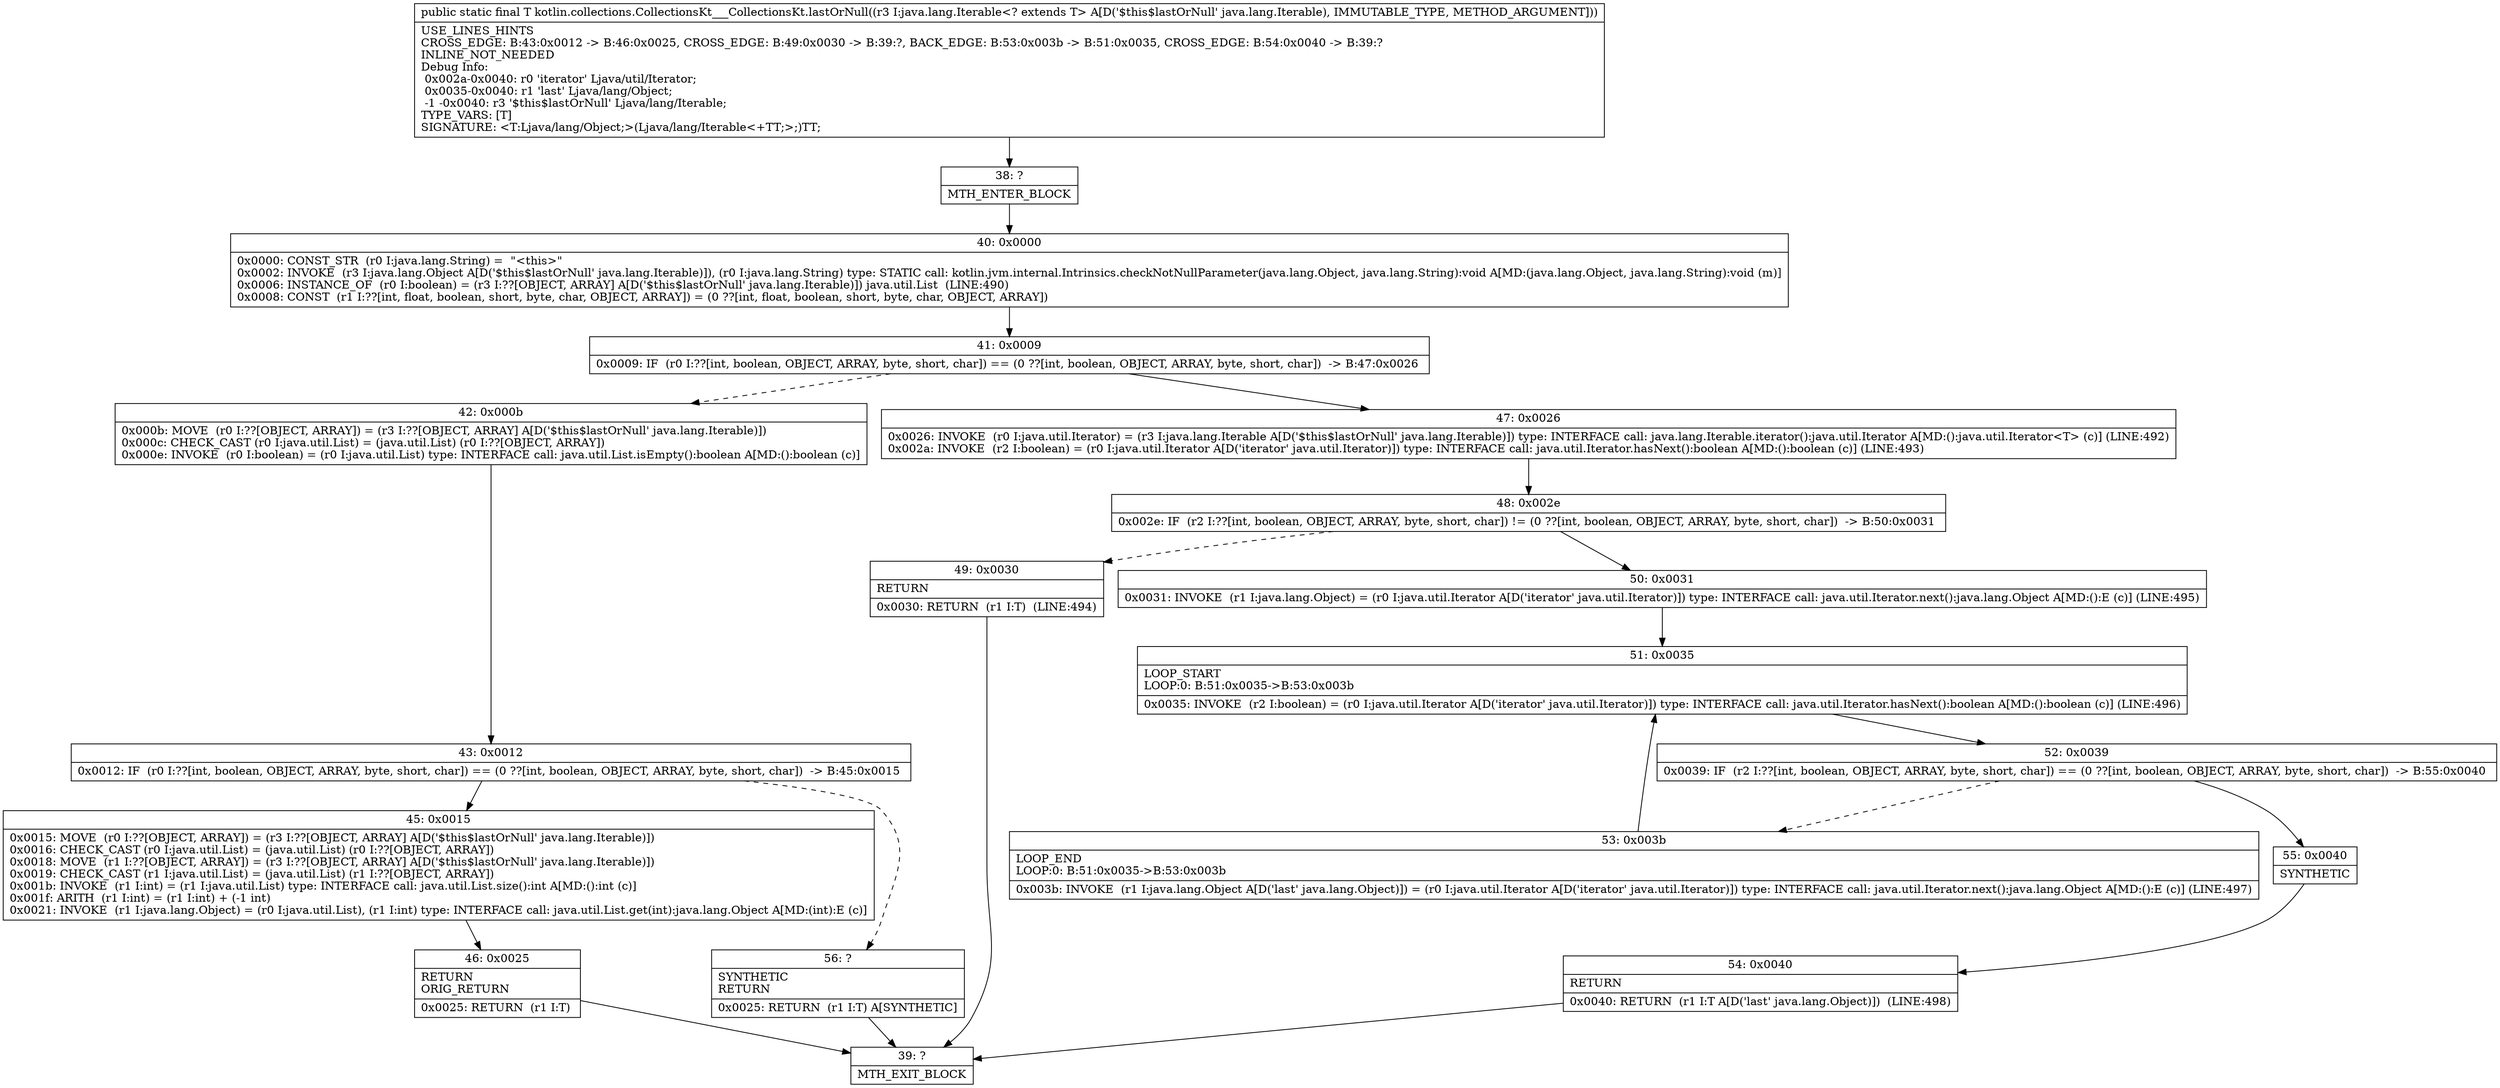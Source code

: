 digraph "CFG forkotlin.collections.CollectionsKt___CollectionsKt.lastOrNull(Ljava\/lang\/Iterable;)Ljava\/lang\/Object;" {
Node_38 [shape=record,label="{38\:\ ?|MTH_ENTER_BLOCK\l}"];
Node_40 [shape=record,label="{40\:\ 0x0000|0x0000: CONST_STR  (r0 I:java.lang.String) =  \"\<this\>\" \l0x0002: INVOKE  (r3 I:java.lang.Object A[D('$this$lastOrNull' java.lang.Iterable)]), (r0 I:java.lang.String) type: STATIC call: kotlin.jvm.internal.Intrinsics.checkNotNullParameter(java.lang.Object, java.lang.String):void A[MD:(java.lang.Object, java.lang.String):void (m)]\l0x0006: INSTANCE_OF  (r0 I:boolean) = (r3 I:??[OBJECT, ARRAY] A[D('$this$lastOrNull' java.lang.Iterable)]) java.util.List  (LINE:490)\l0x0008: CONST  (r1 I:??[int, float, boolean, short, byte, char, OBJECT, ARRAY]) = (0 ??[int, float, boolean, short, byte, char, OBJECT, ARRAY]) \l}"];
Node_41 [shape=record,label="{41\:\ 0x0009|0x0009: IF  (r0 I:??[int, boolean, OBJECT, ARRAY, byte, short, char]) == (0 ??[int, boolean, OBJECT, ARRAY, byte, short, char])  \-\> B:47:0x0026 \l}"];
Node_42 [shape=record,label="{42\:\ 0x000b|0x000b: MOVE  (r0 I:??[OBJECT, ARRAY]) = (r3 I:??[OBJECT, ARRAY] A[D('$this$lastOrNull' java.lang.Iterable)]) \l0x000c: CHECK_CAST (r0 I:java.util.List) = (java.util.List) (r0 I:??[OBJECT, ARRAY]) \l0x000e: INVOKE  (r0 I:boolean) = (r0 I:java.util.List) type: INTERFACE call: java.util.List.isEmpty():boolean A[MD:():boolean (c)]\l}"];
Node_43 [shape=record,label="{43\:\ 0x0012|0x0012: IF  (r0 I:??[int, boolean, OBJECT, ARRAY, byte, short, char]) == (0 ??[int, boolean, OBJECT, ARRAY, byte, short, char])  \-\> B:45:0x0015 \l}"];
Node_45 [shape=record,label="{45\:\ 0x0015|0x0015: MOVE  (r0 I:??[OBJECT, ARRAY]) = (r3 I:??[OBJECT, ARRAY] A[D('$this$lastOrNull' java.lang.Iterable)]) \l0x0016: CHECK_CAST (r0 I:java.util.List) = (java.util.List) (r0 I:??[OBJECT, ARRAY]) \l0x0018: MOVE  (r1 I:??[OBJECT, ARRAY]) = (r3 I:??[OBJECT, ARRAY] A[D('$this$lastOrNull' java.lang.Iterable)]) \l0x0019: CHECK_CAST (r1 I:java.util.List) = (java.util.List) (r1 I:??[OBJECT, ARRAY]) \l0x001b: INVOKE  (r1 I:int) = (r1 I:java.util.List) type: INTERFACE call: java.util.List.size():int A[MD:():int (c)]\l0x001f: ARITH  (r1 I:int) = (r1 I:int) + (\-1 int) \l0x0021: INVOKE  (r1 I:java.lang.Object) = (r0 I:java.util.List), (r1 I:int) type: INTERFACE call: java.util.List.get(int):java.lang.Object A[MD:(int):E (c)]\l}"];
Node_46 [shape=record,label="{46\:\ 0x0025|RETURN\lORIG_RETURN\l|0x0025: RETURN  (r1 I:T) \l}"];
Node_39 [shape=record,label="{39\:\ ?|MTH_EXIT_BLOCK\l}"];
Node_56 [shape=record,label="{56\:\ ?|SYNTHETIC\lRETURN\l|0x0025: RETURN  (r1 I:T) A[SYNTHETIC]\l}"];
Node_47 [shape=record,label="{47\:\ 0x0026|0x0026: INVOKE  (r0 I:java.util.Iterator) = (r3 I:java.lang.Iterable A[D('$this$lastOrNull' java.lang.Iterable)]) type: INTERFACE call: java.lang.Iterable.iterator():java.util.Iterator A[MD:():java.util.Iterator\<T\> (c)] (LINE:492)\l0x002a: INVOKE  (r2 I:boolean) = (r0 I:java.util.Iterator A[D('iterator' java.util.Iterator)]) type: INTERFACE call: java.util.Iterator.hasNext():boolean A[MD:():boolean (c)] (LINE:493)\l}"];
Node_48 [shape=record,label="{48\:\ 0x002e|0x002e: IF  (r2 I:??[int, boolean, OBJECT, ARRAY, byte, short, char]) != (0 ??[int, boolean, OBJECT, ARRAY, byte, short, char])  \-\> B:50:0x0031 \l}"];
Node_49 [shape=record,label="{49\:\ 0x0030|RETURN\l|0x0030: RETURN  (r1 I:T)  (LINE:494)\l}"];
Node_50 [shape=record,label="{50\:\ 0x0031|0x0031: INVOKE  (r1 I:java.lang.Object) = (r0 I:java.util.Iterator A[D('iterator' java.util.Iterator)]) type: INTERFACE call: java.util.Iterator.next():java.lang.Object A[MD:():E (c)] (LINE:495)\l}"];
Node_51 [shape=record,label="{51\:\ 0x0035|LOOP_START\lLOOP:0: B:51:0x0035\-\>B:53:0x003b\l|0x0035: INVOKE  (r2 I:boolean) = (r0 I:java.util.Iterator A[D('iterator' java.util.Iterator)]) type: INTERFACE call: java.util.Iterator.hasNext():boolean A[MD:():boolean (c)] (LINE:496)\l}"];
Node_52 [shape=record,label="{52\:\ 0x0039|0x0039: IF  (r2 I:??[int, boolean, OBJECT, ARRAY, byte, short, char]) == (0 ??[int, boolean, OBJECT, ARRAY, byte, short, char])  \-\> B:55:0x0040 \l}"];
Node_53 [shape=record,label="{53\:\ 0x003b|LOOP_END\lLOOP:0: B:51:0x0035\-\>B:53:0x003b\l|0x003b: INVOKE  (r1 I:java.lang.Object A[D('last' java.lang.Object)]) = (r0 I:java.util.Iterator A[D('iterator' java.util.Iterator)]) type: INTERFACE call: java.util.Iterator.next():java.lang.Object A[MD:():E (c)] (LINE:497)\l}"];
Node_55 [shape=record,label="{55\:\ 0x0040|SYNTHETIC\l}"];
Node_54 [shape=record,label="{54\:\ 0x0040|RETURN\l|0x0040: RETURN  (r1 I:T A[D('last' java.lang.Object)])  (LINE:498)\l}"];
MethodNode[shape=record,label="{public static final T kotlin.collections.CollectionsKt___CollectionsKt.lastOrNull((r3 I:java.lang.Iterable\<? extends T\> A[D('$this$lastOrNull' java.lang.Iterable), IMMUTABLE_TYPE, METHOD_ARGUMENT]))  | USE_LINES_HINTS\lCROSS_EDGE: B:43:0x0012 \-\> B:46:0x0025, CROSS_EDGE: B:49:0x0030 \-\> B:39:?, BACK_EDGE: B:53:0x003b \-\> B:51:0x0035, CROSS_EDGE: B:54:0x0040 \-\> B:39:?\lINLINE_NOT_NEEDED\lDebug Info:\l  0x002a\-0x0040: r0 'iterator' Ljava\/util\/Iterator;\l  0x0035\-0x0040: r1 'last' Ljava\/lang\/Object;\l  \-1 \-0x0040: r3 '$this$lastOrNull' Ljava\/lang\/Iterable;\lTYPE_VARS: [T]\lSIGNATURE: \<T:Ljava\/lang\/Object;\>(Ljava\/lang\/Iterable\<+TT;\>;)TT;\l}"];
MethodNode -> Node_38;Node_38 -> Node_40;
Node_40 -> Node_41;
Node_41 -> Node_42[style=dashed];
Node_41 -> Node_47;
Node_42 -> Node_43;
Node_43 -> Node_45;
Node_43 -> Node_56[style=dashed];
Node_45 -> Node_46;
Node_46 -> Node_39;
Node_56 -> Node_39;
Node_47 -> Node_48;
Node_48 -> Node_49[style=dashed];
Node_48 -> Node_50;
Node_49 -> Node_39;
Node_50 -> Node_51;
Node_51 -> Node_52;
Node_52 -> Node_53[style=dashed];
Node_52 -> Node_55;
Node_53 -> Node_51;
Node_55 -> Node_54;
Node_54 -> Node_39;
}

